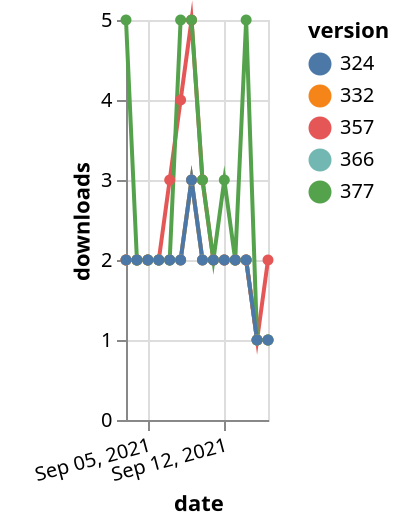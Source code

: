 {"$schema": "https://vega.github.io/schema/vega-lite/v5.json", "description": "A simple bar chart with embedded data.", "data": {"values": [{"date": "2021-09-03", "total": 2324, "delta": 2, "version": "366"}, {"date": "2021-09-04", "total": 2326, "delta": 2, "version": "366"}, {"date": "2021-09-05", "total": 2328, "delta": 2, "version": "366"}, {"date": "2021-09-06", "total": 2330, "delta": 2, "version": "366"}, {"date": "2021-09-07", "total": 2332, "delta": 2, "version": "366"}, {"date": "2021-09-08", "total": 2334, "delta": 2, "version": "366"}, {"date": "2021-09-09", "total": 2337, "delta": 3, "version": "366"}, {"date": "2021-09-10", "total": 2339, "delta": 2, "version": "366"}, {"date": "2021-09-11", "total": 2341, "delta": 2, "version": "366"}, {"date": "2021-09-12", "total": 2343, "delta": 2, "version": "366"}, {"date": "2021-09-13", "total": 2345, "delta": 2, "version": "366"}, {"date": "2021-09-14", "total": 2347, "delta": 2, "version": "366"}, {"date": "2021-09-15", "total": 2348, "delta": 1, "version": "366"}, {"date": "2021-09-16", "total": 2349, "delta": 1, "version": "366"}, {"date": "2021-09-03", "total": 2973, "delta": 2, "version": "357"}, {"date": "2021-09-04", "total": 2975, "delta": 2, "version": "357"}, {"date": "2021-09-05", "total": 2977, "delta": 2, "version": "357"}, {"date": "2021-09-06", "total": 2979, "delta": 2, "version": "357"}, {"date": "2021-09-07", "total": 2982, "delta": 3, "version": "357"}, {"date": "2021-09-08", "total": 2986, "delta": 4, "version": "357"}, {"date": "2021-09-09", "total": 2991, "delta": 5, "version": "357"}, {"date": "2021-09-10", "total": 2994, "delta": 3, "version": "357"}, {"date": "2021-09-11", "total": 2996, "delta": 2, "version": "357"}, {"date": "2021-09-12", "total": 2998, "delta": 2, "version": "357"}, {"date": "2021-09-13", "total": 3000, "delta": 2, "version": "357"}, {"date": "2021-09-14", "total": 3002, "delta": 2, "version": "357"}, {"date": "2021-09-15", "total": 3003, "delta": 1, "version": "357"}, {"date": "2021-09-16", "total": 3005, "delta": 2, "version": "357"}, {"date": "2021-09-03", "total": 2776, "delta": 2, "version": "332"}, {"date": "2021-09-04", "total": 2778, "delta": 2, "version": "332"}, {"date": "2021-09-05", "total": 2780, "delta": 2, "version": "332"}, {"date": "2021-09-06", "total": 2782, "delta": 2, "version": "332"}, {"date": "2021-09-07", "total": 2784, "delta": 2, "version": "332"}, {"date": "2021-09-08", "total": 2786, "delta": 2, "version": "332"}, {"date": "2021-09-09", "total": 2789, "delta": 3, "version": "332"}, {"date": "2021-09-10", "total": 2791, "delta": 2, "version": "332"}, {"date": "2021-09-11", "total": 2793, "delta": 2, "version": "332"}, {"date": "2021-09-12", "total": 2795, "delta": 2, "version": "332"}, {"date": "2021-09-13", "total": 2797, "delta": 2, "version": "332"}, {"date": "2021-09-14", "total": 2799, "delta": 2, "version": "332"}, {"date": "2021-09-15", "total": 2800, "delta": 1, "version": "332"}, {"date": "2021-09-16", "total": 2801, "delta": 1, "version": "332"}, {"date": "2021-09-03", "total": 2261, "delta": 5, "version": "377"}, {"date": "2021-09-04", "total": 2263, "delta": 2, "version": "377"}, {"date": "2021-09-05", "total": 2265, "delta": 2, "version": "377"}, {"date": "2021-09-06", "total": 2267, "delta": 2, "version": "377"}, {"date": "2021-09-07", "total": 2269, "delta": 2, "version": "377"}, {"date": "2021-09-08", "total": 2274, "delta": 5, "version": "377"}, {"date": "2021-09-09", "total": 2279, "delta": 5, "version": "377"}, {"date": "2021-09-10", "total": 2282, "delta": 3, "version": "377"}, {"date": "2021-09-11", "total": 2284, "delta": 2, "version": "377"}, {"date": "2021-09-12", "total": 2287, "delta": 3, "version": "377"}, {"date": "2021-09-13", "total": 2289, "delta": 2, "version": "377"}, {"date": "2021-09-14", "total": 2294, "delta": 5, "version": "377"}, {"date": "2021-09-15", "total": 2295, "delta": 1, "version": "377"}, {"date": "2021-09-16", "total": 2296, "delta": 1, "version": "377"}, {"date": "2021-09-03", "total": 2547, "delta": 2, "version": "324"}, {"date": "2021-09-04", "total": 2549, "delta": 2, "version": "324"}, {"date": "2021-09-05", "total": 2551, "delta": 2, "version": "324"}, {"date": "2021-09-06", "total": 2553, "delta": 2, "version": "324"}, {"date": "2021-09-07", "total": 2555, "delta": 2, "version": "324"}, {"date": "2021-09-08", "total": 2557, "delta": 2, "version": "324"}, {"date": "2021-09-09", "total": 2560, "delta": 3, "version": "324"}, {"date": "2021-09-10", "total": 2562, "delta": 2, "version": "324"}, {"date": "2021-09-11", "total": 2564, "delta": 2, "version": "324"}, {"date": "2021-09-12", "total": 2566, "delta": 2, "version": "324"}, {"date": "2021-09-13", "total": 2568, "delta": 2, "version": "324"}, {"date": "2021-09-14", "total": 2570, "delta": 2, "version": "324"}, {"date": "2021-09-15", "total": 2571, "delta": 1, "version": "324"}, {"date": "2021-09-16", "total": 2572, "delta": 1, "version": "324"}]}, "width": "container", "mark": {"type": "line", "point": {"filled": true}}, "encoding": {"x": {"field": "date", "type": "temporal", "timeUnit": "yearmonthdate", "title": "date", "axis": {"labelAngle": -15}}, "y": {"field": "delta", "type": "quantitative", "title": "downloads"}, "color": {"field": "version", "type": "nominal"}, "tooltip": {"field": "delta"}}}